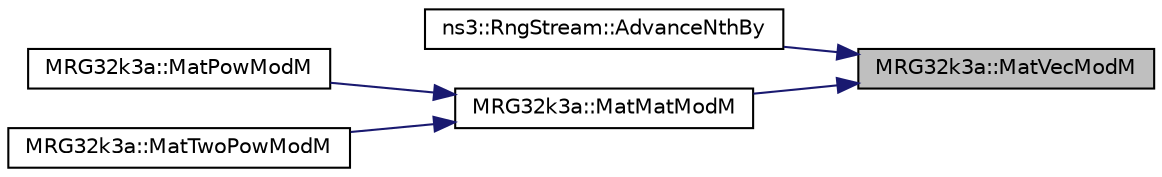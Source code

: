 digraph "MRG32k3a::MatVecModM"
{
 // LATEX_PDF_SIZE
  edge [fontname="Helvetica",fontsize="10",labelfontname="Helvetica",labelfontsize="10"];
  node [fontname="Helvetica",fontsize="10",shape=record];
  rankdir="RL";
  Node1 [label="MRG32k3a::MatVecModM",height=0.2,width=0.4,color="black", fillcolor="grey75", style="filled", fontcolor="black",tooltip="Compute the vector v = A*s MOD m."];
  Node1 -> Node2 [dir="back",color="midnightblue",fontsize="10",style="solid",fontname="Helvetica"];
  Node2 [label="ns3::RngStream::AdvanceNthBy",height=0.2,width=0.4,color="black", fillcolor="white", style="filled",URL="$classns3_1_1_rng_stream.html#a6ec2451aa49df691a30bc4ca527b2355",tooltip="Advance state of the RNG by leaps and bounds."];
  Node1 -> Node3 [dir="back",color="midnightblue",fontsize="10",style="solid",fontname="Helvetica"];
  Node3 [label="MRG32k3a::MatMatModM",height=0.2,width=0.4,color="black", fillcolor="white", style="filled",URL="$namespace_m_r_g32k3a.html#a2d23edfc3f573f50a93af3e7bbd3aebb",tooltip="Compute the matrix C = A*B MOD m."];
  Node3 -> Node4 [dir="back",color="midnightblue",fontsize="10",style="solid",fontname="Helvetica"];
  Node4 [label="MRG32k3a::MatPowModM",height=0.2,width=0.4,color="black", fillcolor="white", style="filled",URL="$namespace_m_r_g32k3a.html#a88d8e88350ef00f157c96d7db0e972eb",tooltip="Compute the matrix B = (A^n Mod m); works even if A = B."];
  Node3 -> Node5 [dir="back",color="midnightblue",fontsize="10",style="solid",fontname="Helvetica"];
  Node5 [label="MRG32k3a::MatTwoPowModM",height=0.2,width=0.4,color="black", fillcolor="white", style="filled",URL="$namespace_m_r_g32k3a.html#aa0b977645894cb161ccbb74322f1bbdb",tooltip="Compute the matrix B = (A^(2^e) Mod m); works also if A = B."];
}

